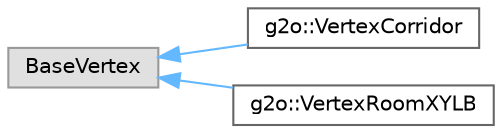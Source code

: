 digraph "Graphical Class Hierarchy"
{
 // LATEX_PDF_SIZE
  bgcolor="transparent";
  edge [fontname=Helvetica,fontsize=10,labelfontname=Helvetica,labelfontsize=10];
  node [fontname=Helvetica,fontsize=10,shape=box,height=0.2,width=0.4];
  rankdir="LR";
  Node0 [label="BaseVertex",height=0.2,width=0.4,color="grey60", fillcolor="#E0E0E0", style="filled",tooltip=" "];
  Node0 -> Node1 [dir="back",color="steelblue1",style="solid"];
  Node1 [label="g2o::VertexCorridor",height=0.2,width=0.4,color="grey40", fillcolor="white", style="filled",URL="$classg2o_1_1VertexCorridor.html",tooltip=" "];
  Node0 -> Node2 [dir="back",color="steelblue1",style="solid"];
  Node2 [label="g2o::VertexRoomXYLB",height=0.2,width=0.4,color="grey40", fillcolor="white", style="filled",URL="$classg2o_1_1VertexRoomXYLB.html",tooltip=" "];
}
